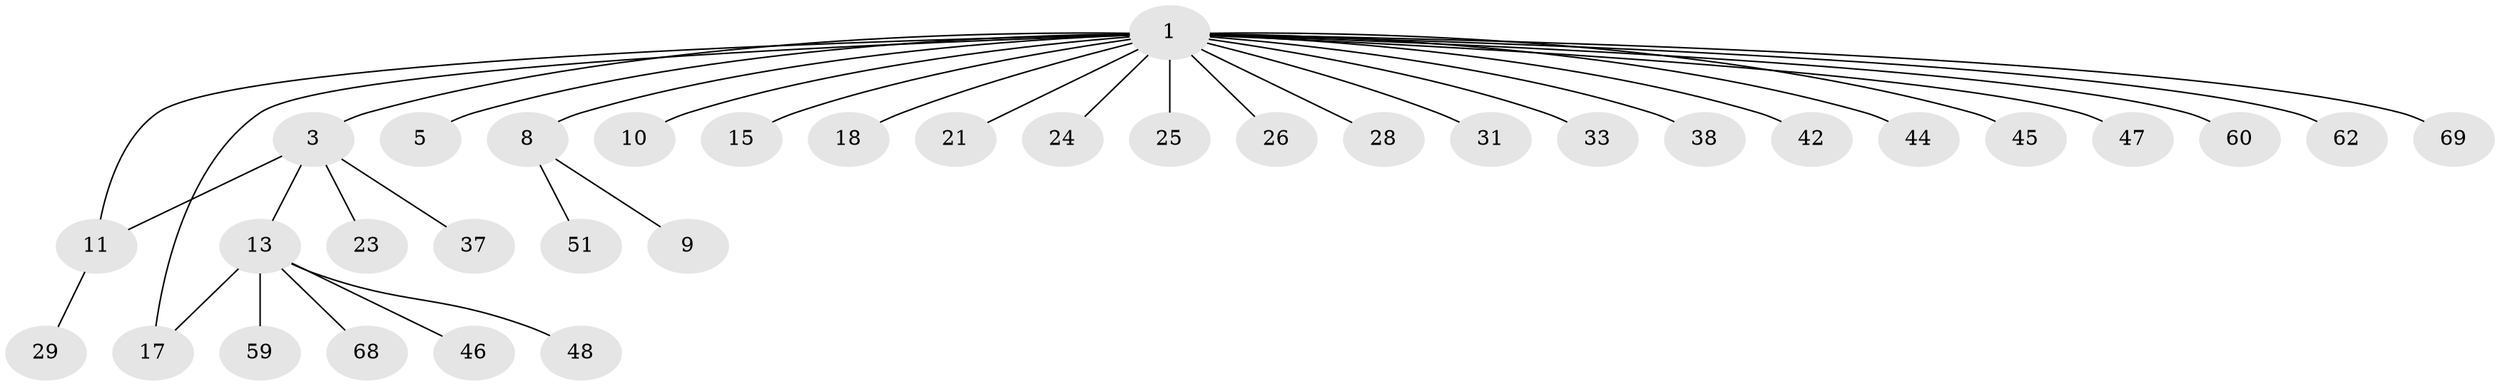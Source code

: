 // original degree distribution, {14: 0.014492753623188406, 8: 0.028985507246376812, 6: 0.014492753623188406, 11: 0.014492753623188406, 2: 0.14492753623188406, 1: 0.6376811594202898, 3: 0.11594202898550725, 5: 0.014492753623188406, 4: 0.014492753623188406}
// Generated by graph-tools (version 1.1) at 2025/18/03/04/25 18:18:20]
// undirected, 34 vertices, 35 edges
graph export_dot {
graph [start="1"]
  node [color=gray90,style=filled];
  1 [super="+6+2+7+40"];
  3 [super="+27+52"];
  5 [super="+32"];
  8;
  9;
  10;
  11;
  13 [super="+14"];
  15 [super="+49"];
  17 [super="+43"];
  18 [super="+19"];
  21;
  23;
  24;
  25 [super="+39+36+41+61+65+34+35"];
  26;
  28;
  29;
  31 [super="+56+64"];
  33;
  37;
  38;
  42;
  44;
  45;
  46;
  47;
  48;
  51;
  59;
  60;
  62;
  68;
  69;
  1 -- 5;
  1 -- 10 [weight=2];
  1 -- 18;
  1 -- 28;
  1 -- 33;
  1 -- 38;
  1 -- 45;
  1 -- 47;
  1 -- 62;
  1 -- 17;
  1 -- 3;
  1 -- 69;
  1 -- 8;
  1 -- 42;
  1 -- 11;
  1 -- 44;
  1 -- 15 [weight=2];
  1 -- 21;
  1 -- 24;
  1 -- 25;
  1 -- 26;
  1 -- 60;
  1 -- 31;
  3 -- 11;
  3 -- 13;
  3 -- 23;
  3 -- 37;
  8 -- 9;
  8 -- 51;
  11 -- 29;
  13 -- 17;
  13 -- 48;
  13 -- 68;
  13 -- 59;
  13 -- 46;
}
